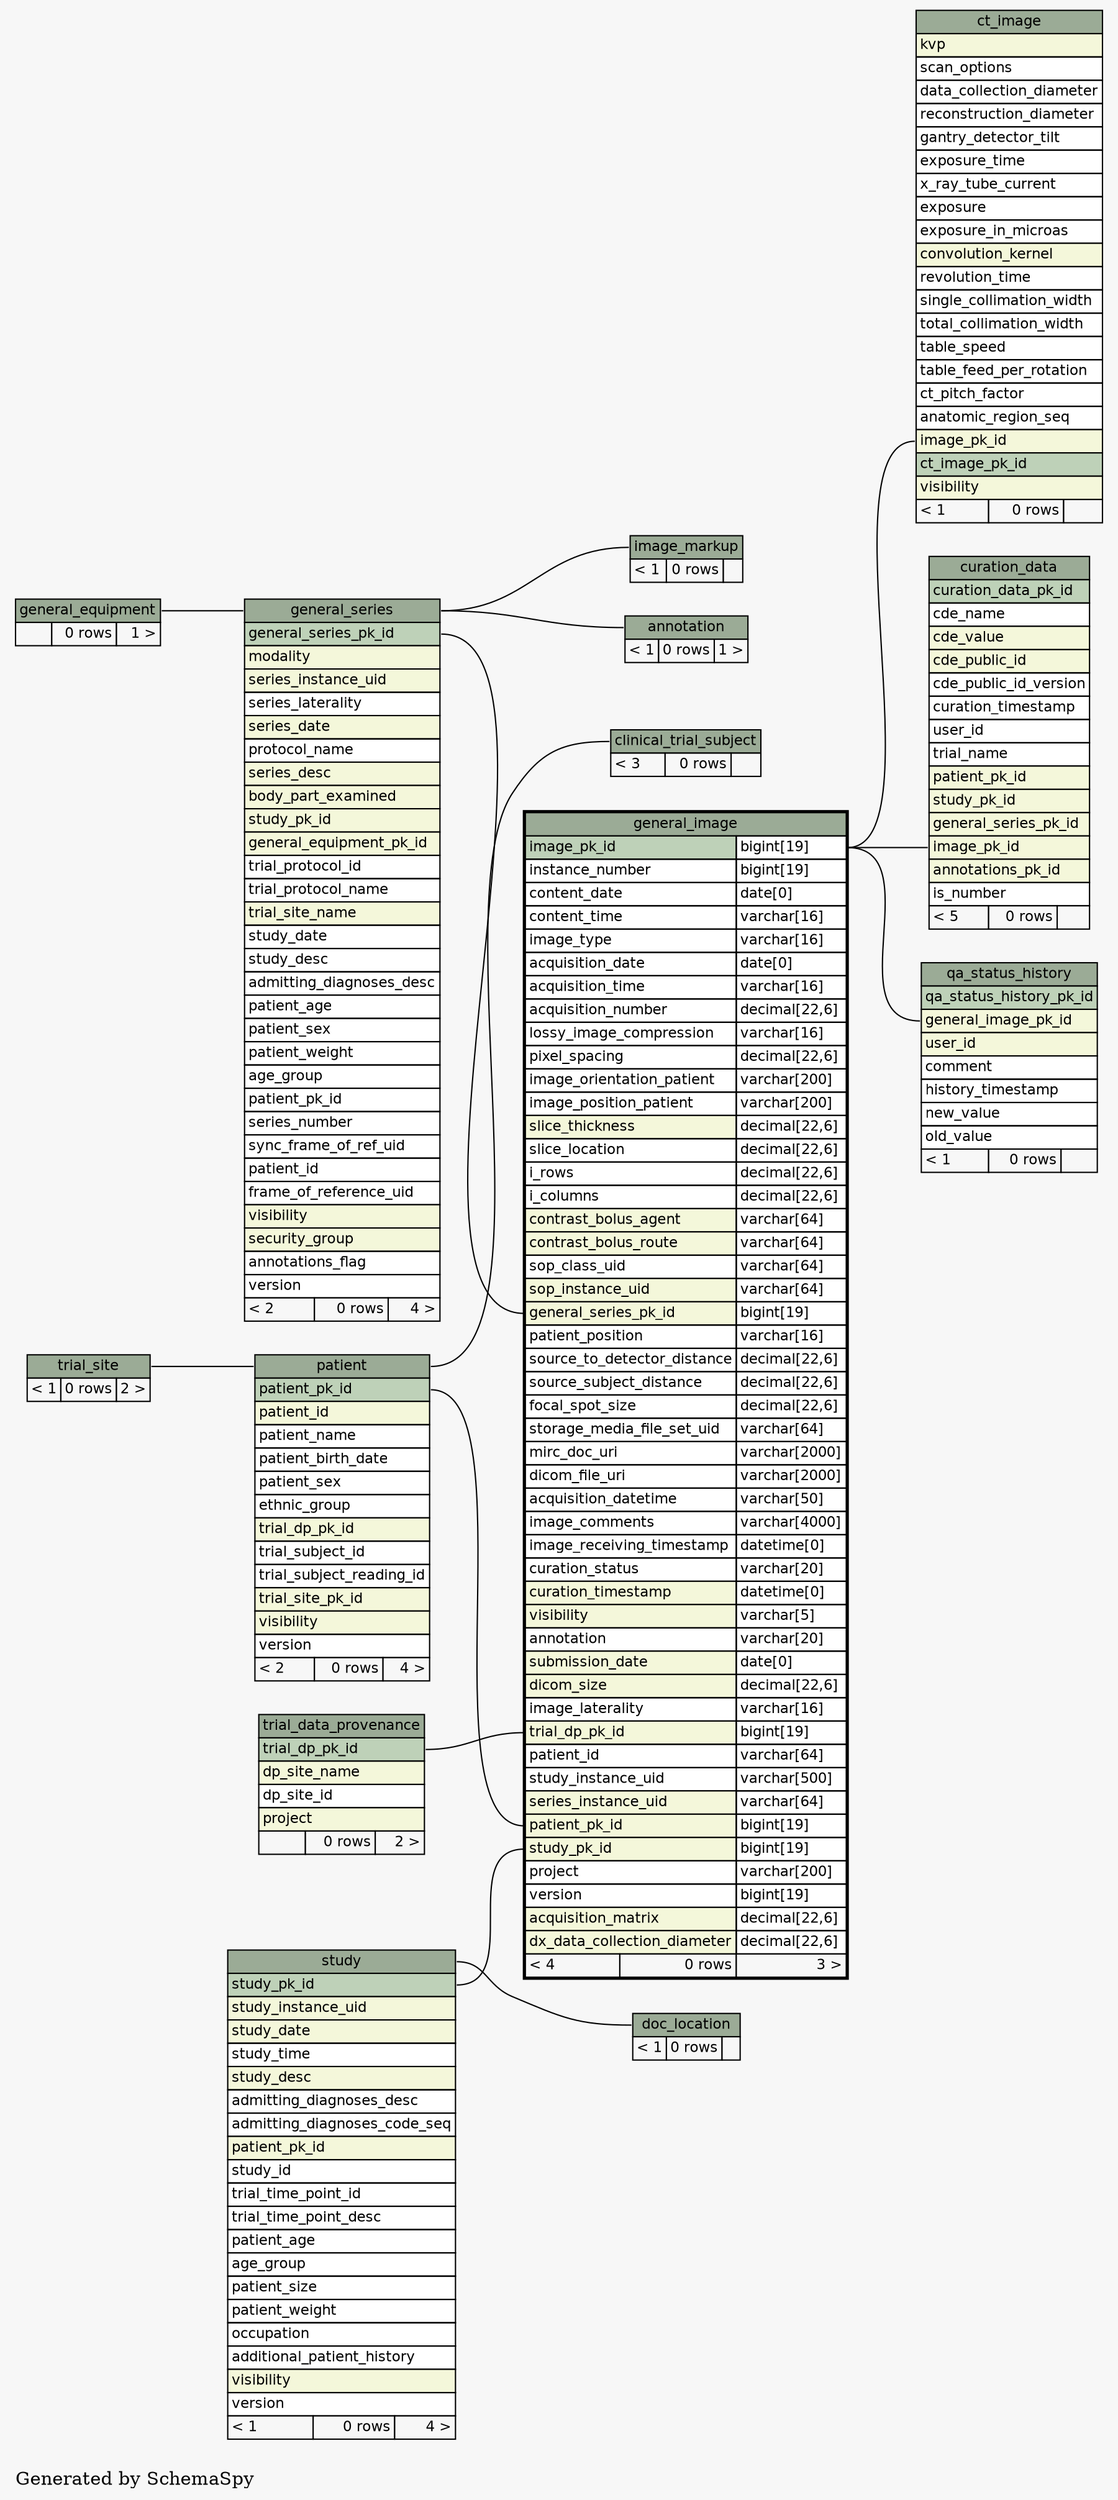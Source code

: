 // dot 2.16.1 on Linux 2.6.25.6-27.fc8
digraph "twoDegreesRelationshipsGraph" {
  graph [
    rankdir="RL"
    bgcolor="#f7f7f7"
    label="\nGenerated by SchemaSpy"
    labeljust="l"
  ];
  node [
    fontname="Helvetica"
    fontsize="11"
    shape="plaintext"
  ];
  edge [
    arrowsize="0.8"
  ];
  "annotation":"annotation.heading":w -> "general_series":"general_series.heading":e [arrowtail=crowodot arrowhead=none];
  "clinical_trial_subject":"clinical_trial_subject.heading":w -> "patient":"patient.heading":e [arrowtail=crowtee arrowhead=none];
  "ct_image":"image_pk_id":w -> "general_image":"image_pk_id.type":e [arrowtail=crowtee arrowhead=none];
  "curation_data":"image_pk_id":w -> "general_image":"image_pk_id.type":e [arrowtail=crowodot arrowhead=none];
  "doc_location":"doc_location.heading":w -> "study":"study.heading":e [arrowtail=crowodot arrowhead=none];
  "general_image":"general_series_pk_id":w -> "general_series":"general_series_pk_id":e [arrowtail=crowodot arrowhead=none];
  "general_image":"patient_pk_id":w -> "patient":"patient_pk_id":e [arrowtail=crowodot arrowhead=none];
  "general_image":"study_pk_id":w -> "study":"study_pk_id":e [arrowtail=crowodot arrowhead=none];
  "general_image":"trial_dp_pk_id":w -> "trial_data_provenance":"trial_dp_pk_id":e [arrowtail=crowodot arrowhead=none];
  "general_series":"general_series.heading":w -> "general_equipment":"general_equipment.heading":e [arrowtail=crowodot arrowhead=none];
  "image_markup":"image_markup.heading":w -> "general_series":"general_series.heading":e [arrowtail=crowodot arrowhead=none];
  "patient":"patient.heading":w -> "trial_site":"trial_site.heading":e [arrowtail=crowodot arrowhead=none];
  "qa_status_history":"general_image_pk_id":w -> "general_image":"image_pk_id.type":e [arrowtail=crowodot arrowhead=none];
  "annotation" [
    label=<
    <TABLE BORDER="0" CELLBORDER="1" CELLSPACING="0" BGCOLOR="#ffffff">
      <TR><TD PORT="annotation.heading" COLSPAN="3" BGCOLOR="#9bab96" ALIGN="CENTER">annotation</TD></TR>
      <TR><TD ALIGN="LEFT" BGCOLOR="#f7f7f7">&lt; 1</TD><TD ALIGN="RIGHT" BGCOLOR="#f7f7f7">0 rows</TD><TD ALIGN="RIGHT" BGCOLOR="#f7f7f7">1 &gt;</TD></TR>
    </TABLE>>
    URL="annotation.html#graph"
    tooltip="annotation"
  ];
  "clinical_trial_subject" [
    label=<
    <TABLE BORDER="0" CELLBORDER="1" CELLSPACING="0" BGCOLOR="#ffffff">
      <TR><TD PORT="clinical_trial_subject.heading" COLSPAN="3" BGCOLOR="#9bab96" ALIGN="CENTER">clinical_trial_subject</TD></TR>
      <TR><TD ALIGN="LEFT" BGCOLOR="#f7f7f7">&lt; 3</TD><TD ALIGN="RIGHT" BGCOLOR="#f7f7f7">0 rows</TD><TD ALIGN="RIGHT" BGCOLOR="#f7f7f7">  </TD></TR>
    </TABLE>>
    URL="clinical_trial_subject.html#graph"
    tooltip="clinical_trial_subject"
  ];
  "ct_image" [
    label=<
    <TABLE BORDER="0" CELLBORDER="1" CELLSPACING="0" BGCOLOR="#ffffff">
      <TR><TD PORT="ct_image.heading" COLSPAN="3" BGCOLOR="#9bab96" ALIGN="CENTER">ct_image</TD></TR>
      <TR><TD PORT="kvp" COLSPAN="3" BGCOLOR="#f4f7da" ALIGN="LEFT">kvp</TD></TR>
      <TR><TD PORT="scan_options" COLSPAN="3" ALIGN="LEFT">scan_options</TD></TR>
      <TR><TD PORT="data_collection_diameter" COLSPAN="3" ALIGN="LEFT">data_collection_diameter</TD></TR>
      <TR><TD PORT="reconstruction_diameter" COLSPAN="3" ALIGN="LEFT">reconstruction_diameter</TD></TR>
      <TR><TD PORT="gantry_detector_tilt" COLSPAN="3" ALIGN="LEFT">gantry_detector_tilt</TD></TR>
      <TR><TD PORT="exposure_time" COLSPAN="3" ALIGN="LEFT">exposure_time</TD></TR>
      <TR><TD PORT="x_ray_tube_current" COLSPAN="3" ALIGN="LEFT">x_ray_tube_current</TD></TR>
      <TR><TD PORT="exposure" COLSPAN="3" ALIGN="LEFT">exposure</TD></TR>
      <TR><TD PORT="exposure_in_microas" COLSPAN="3" ALIGN="LEFT">exposure_in_microas</TD></TR>
      <TR><TD PORT="convolution_kernel" COLSPAN="3" BGCOLOR="#f4f7da" ALIGN="LEFT">convolution_kernel</TD></TR>
      <TR><TD PORT="revolution_time" COLSPAN="3" ALIGN="LEFT">revolution_time</TD></TR>
      <TR><TD PORT="single_collimation_width" COLSPAN="3" ALIGN="LEFT">single_collimation_width</TD></TR>
      <TR><TD PORT="total_collimation_width" COLSPAN="3" ALIGN="LEFT">total_collimation_width</TD></TR>
      <TR><TD PORT="table_speed" COLSPAN="3" ALIGN="LEFT">table_speed</TD></TR>
      <TR><TD PORT="table_feed_per_rotation" COLSPAN="3" ALIGN="LEFT">table_feed_per_rotation</TD></TR>
      <TR><TD PORT="ct_pitch_factor" COLSPAN="3" ALIGN="LEFT">ct_pitch_factor</TD></TR>
      <TR><TD PORT="anatomic_region_seq" COLSPAN="3" ALIGN="LEFT">anatomic_region_seq</TD></TR>
      <TR><TD PORT="image_pk_id" COLSPAN="3" BGCOLOR="#f4f7da" ALIGN="LEFT">image_pk_id</TD></TR>
      <TR><TD PORT="ct_image_pk_id" COLSPAN="3" BGCOLOR="#bed1b8" ALIGN="LEFT">ct_image_pk_id</TD></TR>
      <TR><TD PORT="visibility" COLSPAN="3" BGCOLOR="#f4f7da" ALIGN="LEFT">visibility</TD></TR>
      <TR><TD ALIGN="LEFT" BGCOLOR="#f7f7f7">&lt; 1</TD><TD ALIGN="RIGHT" BGCOLOR="#f7f7f7">0 rows</TD><TD ALIGN="RIGHT" BGCOLOR="#f7f7f7">  </TD></TR>
    </TABLE>>
    URL="ct_image.html#graph"
    tooltip="ct_image"
  ];
  "curation_data" [
    label=<
    <TABLE BORDER="0" CELLBORDER="1" CELLSPACING="0" BGCOLOR="#ffffff">
      <TR><TD PORT="curation_data.heading" COLSPAN="3" BGCOLOR="#9bab96" ALIGN="CENTER">curation_data</TD></TR>
      <TR><TD PORT="curation_data_pk_id" COLSPAN="3" BGCOLOR="#bed1b8" ALIGN="LEFT">curation_data_pk_id</TD></TR>
      <TR><TD PORT="cde_name" COLSPAN="3" ALIGN="LEFT">cde_name</TD></TR>
      <TR><TD PORT="cde_value" COLSPAN="3" BGCOLOR="#f4f7da" ALIGN="LEFT">cde_value</TD></TR>
      <TR><TD PORT="cde_public_id" COLSPAN="3" BGCOLOR="#f4f7da" ALIGN="LEFT">cde_public_id</TD></TR>
      <TR><TD PORT="cde_public_id_version" COLSPAN="3" ALIGN="LEFT">cde_public_id_version</TD></TR>
      <TR><TD PORT="curation_timestamp" COLSPAN="3" ALIGN="LEFT">curation_timestamp</TD></TR>
      <TR><TD PORT="user_id" COLSPAN="3" ALIGN="LEFT">user_id</TD></TR>
      <TR><TD PORT="trial_name" COLSPAN="3" ALIGN="LEFT">trial_name</TD></TR>
      <TR><TD PORT="patient_pk_id" COLSPAN="3" BGCOLOR="#f4f7da" ALIGN="LEFT">patient_pk_id</TD></TR>
      <TR><TD PORT="study_pk_id" COLSPAN="3" BGCOLOR="#f4f7da" ALIGN="LEFT">study_pk_id</TD></TR>
      <TR><TD PORT="general_series_pk_id" COLSPAN="3" BGCOLOR="#f4f7da" ALIGN="LEFT">general_series_pk_id</TD></TR>
      <TR><TD PORT="image_pk_id" COLSPAN="3" BGCOLOR="#f4f7da" ALIGN="LEFT">image_pk_id</TD></TR>
      <TR><TD PORT="annotations_pk_id" COLSPAN="3" BGCOLOR="#f4f7da" ALIGN="LEFT">annotations_pk_id</TD></TR>
      <TR><TD PORT="is_number" COLSPAN="3" ALIGN="LEFT">is_number</TD></TR>
      <TR><TD ALIGN="LEFT" BGCOLOR="#f7f7f7">&lt; 5</TD><TD ALIGN="RIGHT" BGCOLOR="#f7f7f7">0 rows</TD><TD ALIGN="RIGHT" BGCOLOR="#f7f7f7">  </TD></TR>
    </TABLE>>
    URL="curation_data.html#graph"
    tooltip="curation_data"
  ];
  "doc_location" [
    label=<
    <TABLE BORDER="0" CELLBORDER="1" CELLSPACING="0" BGCOLOR="#ffffff">
      <TR><TD PORT="doc_location.heading" COLSPAN="3" BGCOLOR="#9bab96" ALIGN="CENTER">doc_location</TD></TR>
      <TR><TD ALIGN="LEFT" BGCOLOR="#f7f7f7">&lt; 1</TD><TD ALIGN="RIGHT" BGCOLOR="#f7f7f7">0 rows</TD><TD ALIGN="RIGHT" BGCOLOR="#f7f7f7">  </TD></TR>
    </TABLE>>
    URL="doc_location.html#graph"
    tooltip="doc_location"
  ];
  "general_equipment" [
    label=<
    <TABLE BORDER="0" CELLBORDER="1" CELLSPACING="0" BGCOLOR="#ffffff">
      <TR><TD PORT="general_equipment.heading" COLSPAN="3" BGCOLOR="#9bab96" ALIGN="CENTER">general_equipment</TD></TR>
      <TR><TD ALIGN="LEFT" BGCOLOR="#f7f7f7">  </TD><TD ALIGN="RIGHT" BGCOLOR="#f7f7f7">0 rows</TD><TD ALIGN="RIGHT" BGCOLOR="#f7f7f7">1 &gt;</TD></TR>
    </TABLE>>
    URL="general_equipment.html#graph"
    tooltip="general_equipment"
  ];
  "general_image" [
    label=<
    <TABLE BORDER="2" CELLBORDER="1" CELLSPACING="0" BGCOLOR="#ffffff">
      <TR><TD PORT="general_image.heading" COLSPAN="3" BGCOLOR="#9bab96" ALIGN="CENTER">general_image</TD></TR>
      <TR><TD PORT="image_pk_id" COLSPAN="2" BGCOLOR="#bed1b8" ALIGN="LEFT">image_pk_id</TD><TD PORT="image_pk_id.type" ALIGN="LEFT">bigint[19]</TD></TR>
      <TR><TD PORT="instance_number" COLSPAN="2" ALIGN="LEFT">instance_number</TD><TD PORT="instance_number.type" ALIGN="LEFT">bigint[19]</TD></TR>
      <TR><TD PORT="content_date" COLSPAN="2" ALIGN="LEFT">content_date</TD><TD PORT="content_date.type" ALIGN="LEFT">date[0]</TD></TR>
      <TR><TD PORT="content_time" COLSPAN="2" ALIGN="LEFT">content_time</TD><TD PORT="content_time.type" ALIGN="LEFT">varchar[16]</TD></TR>
      <TR><TD PORT="image_type" COLSPAN="2" ALIGN="LEFT">image_type</TD><TD PORT="image_type.type" ALIGN="LEFT">varchar[16]</TD></TR>
      <TR><TD PORT="acquisition_date" COLSPAN="2" ALIGN="LEFT">acquisition_date</TD><TD PORT="acquisition_date.type" ALIGN="LEFT">date[0]</TD></TR>
      <TR><TD PORT="acquisition_time" COLSPAN="2" ALIGN="LEFT">acquisition_time</TD><TD PORT="acquisition_time.type" ALIGN="LEFT">varchar[16]</TD></TR>
      <TR><TD PORT="acquisition_number" COLSPAN="2" ALIGN="LEFT">acquisition_number</TD><TD PORT="acquisition_number.type" ALIGN="LEFT">decimal[22,6]</TD></TR>
      <TR><TD PORT="lossy_image_compression" COLSPAN="2" ALIGN="LEFT">lossy_image_compression</TD><TD PORT="lossy_image_compression.type" ALIGN="LEFT">varchar[16]</TD></TR>
      <TR><TD PORT="pixel_spacing" COLSPAN="2" ALIGN="LEFT">pixel_spacing</TD><TD PORT="pixel_spacing.type" ALIGN="LEFT">decimal[22,6]</TD></TR>
      <TR><TD PORT="image_orientation_patient" COLSPAN="2" ALIGN="LEFT">image_orientation_patient</TD><TD PORT="image_orientation_patient.type" ALIGN="LEFT">varchar[200]</TD></TR>
      <TR><TD PORT="image_position_patient" COLSPAN="2" ALIGN="LEFT">image_position_patient</TD><TD PORT="image_position_patient.type" ALIGN="LEFT">varchar[200]</TD></TR>
      <TR><TD PORT="slice_thickness" COLSPAN="2" BGCOLOR="#f4f7da" ALIGN="LEFT">slice_thickness</TD><TD PORT="slice_thickness.type" ALIGN="LEFT">decimal[22,6]</TD></TR>
      <TR><TD PORT="slice_location" COLSPAN="2" ALIGN="LEFT">slice_location</TD><TD PORT="slice_location.type" ALIGN="LEFT">decimal[22,6]</TD></TR>
      <TR><TD PORT="i_rows" COLSPAN="2" ALIGN="LEFT">i_rows</TD><TD PORT="i_rows.type" ALIGN="LEFT">decimal[22,6]</TD></TR>
      <TR><TD PORT="i_columns" COLSPAN="2" ALIGN="LEFT">i_columns</TD><TD PORT="i_columns.type" ALIGN="LEFT">decimal[22,6]</TD></TR>
      <TR><TD PORT="contrast_bolus_agent" COLSPAN="2" BGCOLOR="#f4f7da" ALIGN="LEFT">contrast_bolus_agent</TD><TD PORT="contrast_bolus_agent.type" ALIGN="LEFT">varchar[64]</TD></TR>
      <TR><TD PORT="contrast_bolus_route" COLSPAN="2" BGCOLOR="#f4f7da" ALIGN="LEFT">contrast_bolus_route</TD><TD PORT="contrast_bolus_route.type" ALIGN="LEFT">varchar[64]</TD></TR>
      <TR><TD PORT="sop_class_uid" COLSPAN="2" ALIGN="LEFT">sop_class_uid</TD><TD PORT="sop_class_uid.type" ALIGN="LEFT">varchar[64]</TD></TR>
      <TR><TD PORT="sop_instance_uid" COLSPAN="2" BGCOLOR="#f4f7da" ALIGN="LEFT">sop_instance_uid</TD><TD PORT="sop_instance_uid.type" ALIGN="LEFT">varchar[64]</TD></TR>
      <TR><TD PORT="general_series_pk_id" COLSPAN="2" BGCOLOR="#f4f7da" ALIGN="LEFT">general_series_pk_id</TD><TD PORT="general_series_pk_id.type" ALIGN="LEFT">bigint[19]</TD></TR>
      <TR><TD PORT="patient_position" COLSPAN="2" ALIGN="LEFT">patient_position</TD><TD PORT="patient_position.type" ALIGN="LEFT">varchar[16]</TD></TR>
      <TR><TD PORT="source_to_detector_distance" COLSPAN="2" ALIGN="LEFT">source_to_detector_distance</TD><TD PORT="source_to_detector_distance.type" ALIGN="LEFT">decimal[22,6]</TD></TR>
      <TR><TD PORT="source_subject_distance" COLSPAN="2" ALIGN="LEFT">source_subject_distance</TD><TD PORT="source_subject_distance.type" ALIGN="LEFT">decimal[22,6]</TD></TR>
      <TR><TD PORT="focal_spot_size" COLSPAN="2" ALIGN="LEFT">focal_spot_size</TD><TD PORT="focal_spot_size.type" ALIGN="LEFT">decimal[22,6]</TD></TR>
      <TR><TD PORT="storage_media_file_set_uid" COLSPAN="2" ALIGN="LEFT">storage_media_file_set_uid</TD><TD PORT="storage_media_file_set_uid.type" ALIGN="LEFT">varchar[64]</TD></TR>
      <TR><TD PORT="mirc_doc_uri" COLSPAN="2" ALIGN="LEFT">mirc_doc_uri</TD><TD PORT="mirc_doc_uri.type" ALIGN="LEFT">varchar[2000]</TD></TR>
      <TR><TD PORT="dicom_file_uri" COLSPAN="2" ALIGN="LEFT">dicom_file_uri</TD><TD PORT="dicom_file_uri.type" ALIGN="LEFT">varchar[2000]</TD></TR>
      <TR><TD PORT="acquisition_datetime" COLSPAN="2" ALIGN="LEFT">acquisition_datetime</TD><TD PORT="acquisition_datetime.type" ALIGN="LEFT">varchar[50]</TD></TR>
      <TR><TD PORT="image_comments" COLSPAN="2" ALIGN="LEFT">image_comments</TD><TD PORT="image_comments.type" ALIGN="LEFT">varchar[4000]</TD></TR>
      <TR><TD PORT="image_receiving_timestamp" COLSPAN="2" ALIGN="LEFT">image_receiving_timestamp</TD><TD PORT="image_receiving_timestamp.type" ALIGN="LEFT">datetime[0]</TD></TR>
      <TR><TD PORT="curation_status" COLSPAN="2" ALIGN="LEFT">curation_status</TD><TD PORT="curation_status.type" ALIGN="LEFT">varchar[20]</TD></TR>
      <TR><TD PORT="curation_timestamp" COLSPAN="2" BGCOLOR="#f4f7da" ALIGN="LEFT">curation_timestamp</TD><TD PORT="curation_timestamp.type" ALIGN="LEFT">datetime[0]</TD></TR>
      <TR><TD PORT="visibility" COLSPAN="2" BGCOLOR="#f4f7da" ALIGN="LEFT">visibility</TD><TD PORT="visibility.type" ALIGN="LEFT">varchar[5]</TD></TR>
      <TR><TD PORT="annotation" COLSPAN="2" ALIGN="LEFT">annotation</TD><TD PORT="annotation.type" ALIGN="LEFT">varchar[20]</TD></TR>
      <TR><TD PORT="submission_date" COLSPAN="2" BGCOLOR="#f4f7da" ALIGN="LEFT">submission_date</TD><TD PORT="submission_date.type" ALIGN="LEFT">date[0]</TD></TR>
      <TR><TD PORT="dicom_size" COLSPAN="2" BGCOLOR="#f4f7da" ALIGN="LEFT">dicom_size</TD><TD PORT="dicom_size.type" ALIGN="LEFT">decimal[22,6]</TD></TR>
      <TR><TD PORT="image_laterality" COLSPAN="2" ALIGN="LEFT">image_laterality</TD><TD PORT="image_laterality.type" ALIGN="LEFT">varchar[16]</TD></TR>
      <TR><TD PORT="trial_dp_pk_id" COLSPAN="2" BGCOLOR="#f4f7da" ALIGN="LEFT">trial_dp_pk_id</TD><TD PORT="trial_dp_pk_id.type" ALIGN="LEFT">bigint[19]</TD></TR>
      <TR><TD PORT="patient_id" COLSPAN="2" ALIGN="LEFT">patient_id</TD><TD PORT="patient_id.type" ALIGN="LEFT">varchar[64]</TD></TR>
      <TR><TD PORT="study_instance_uid" COLSPAN="2" ALIGN="LEFT">study_instance_uid</TD><TD PORT="study_instance_uid.type" ALIGN="LEFT">varchar[500]</TD></TR>
      <TR><TD PORT="series_instance_uid" COLSPAN="2" BGCOLOR="#f4f7da" ALIGN="LEFT">series_instance_uid</TD><TD PORT="series_instance_uid.type" ALIGN="LEFT">varchar[64]</TD></TR>
      <TR><TD PORT="patient_pk_id" COLSPAN="2" BGCOLOR="#f4f7da" ALIGN="LEFT">patient_pk_id</TD><TD PORT="patient_pk_id.type" ALIGN="LEFT">bigint[19]</TD></TR>
      <TR><TD PORT="study_pk_id" COLSPAN="2" BGCOLOR="#f4f7da" ALIGN="LEFT">study_pk_id</TD><TD PORT="study_pk_id.type" ALIGN="LEFT">bigint[19]</TD></TR>
      <TR><TD PORT="project" COLSPAN="2" ALIGN="LEFT">project</TD><TD PORT="project.type" ALIGN="LEFT">varchar[200]</TD></TR>
      <TR><TD PORT="version" COLSPAN="2" ALIGN="LEFT">version</TD><TD PORT="version.type" ALIGN="LEFT">bigint[19]</TD></TR>
      <TR><TD PORT="acquisition_matrix" COLSPAN="2" BGCOLOR="#f4f7da" ALIGN="LEFT">acquisition_matrix</TD><TD PORT="acquisition_matrix.type" ALIGN="LEFT">decimal[22,6]</TD></TR>
      <TR><TD PORT="dx_data_collection_diameter" COLSPAN="2" BGCOLOR="#f4f7da" ALIGN="LEFT">dx_data_collection_diameter</TD><TD PORT="dx_data_collection_diameter.type" ALIGN="LEFT">decimal[22,6]</TD></TR>
      <TR><TD ALIGN="LEFT" BGCOLOR="#f7f7f7">&lt; 4</TD><TD ALIGN="RIGHT" BGCOLOR="#f7f7f7">0 rows</TD><TD ALIGN="RIGHT" BGCOLOR="#f7f7f7">3 &gt;</TD></TR>
    </TABLE>>
    URL="general_image.html#"
    tooltip="general_image"
  ];
  "general_series" [
    label=<
    <TABLE BORDER="0" CELLBORDER="1" CELLSPACING="0" BGCOLOR="#ffffff">
      <TR><TD PORT="general_series.heading" COLSPAN="3" BGCOLOR="#9bab96" ALIGN="CENTER">general_series</TD></TR>
      <TR><TD PORT="general_series_pk_id" COLSPAN="3" BGCOLOR="#bed1b8" ALIGN="LEFT">general_series_pk_id</TD></TR>
      <TR><TD PORT="modality" COLSPAN="3" BGCOLOR="#f4f7da" ALIGN="LEFT">modality</TD></TR>
      <TR><TD PORT="series_instance_uid" COLSPAN="3" BGCOLOR="#f4f7da" ALIGN="LEFT">series_instance_uid</TD></TR>
      <TR><TD PORT="series_laterality" COLSPAN="3" ALIGN="LEFT">series_laterality</TD></TR>
      <TR><TD PORT="series_date" COLSPAN="3" BGCOLOR="#f4f7da" ALIGN="LEFT">series_date</TD></TR>
      <TR><TD PORT="protocol_name" COLSPAN="3" ALIGN="LEFT">protocol_name</TD></TR>
      <TR><TD PORT="series_desc" COLSPAN="3" BGCOLOR="#f4f7da" ALIGN="LEFT">series_desc</TD></TR>
      <TR><TD PORT="body_part_examined" COLSPAN="3" BGCOLOR="#f4f7da" ALIGN="LEFT">body_part_examined</TD></TR>
      <TR><TD PORT="study_pk_id" COLSPAN="3" BGCOLOR="#f4f7da" ALIGN="LEFT">study_pk_id</TD></TR>
      <TR><TD PORT="general_equipment_pk_id" COLSPAN="3" BGCOLOR="#f4f7da" ALIGN="LEFT">general_equipment_pk_id</TD></TR>
      <TR><TD PORT="trial_protocol_id" COLSPAN="3" ALIGN="LEFT">trial_protocol_id</TD></TR>
      <TR><TD PORT="trial_protocol_name" COLSPAN="3" ALIGN="LEFT">trial_protocol_name</TD></TR>
      <TR><TD PORT="trial_site_name" COLSPAN="3" BGCOLOR="#f4f7da" ALIGN="LEFT">trial_site_name</TD></TR>
      <TR><TD PORT="study_date" COLSPAN="3" ALIGN="LEFT">study_date</TD></TR>
      <TR><TD PORT="study_desc" COLSPAN="3" ALIGN="LEFT">study_desc</TD></TR>
      <TR><TD PORT="admitting_diagnoses_desc" COLSPAN="3" ALIGN="LEFT">admitting_diagnoses_desc</TD></TR>
      <TR><TD PORT="patient_age" COLSPAN="3" ALIGN="LEFT">patient_age</TD></TR>
      <TR><TD PORT="patient_sex" COLSPAN="3" ALIGN="LEFT">patient_sex</TD></TR>
      <TR><TD PORT="patient_weight" COLSPAN="3" ALIGN="LEFT">patient_weight</TD></TR>
      <TR><TD PORT="age_group" COLSPAN="3" ALIGN="LEFT">age_group</TD></TR>
      <TR><TD PORT="patient_pk_id" COLSPAN="3" ALIGN="LEFT">patient_pk_id</TD></TR>
      <TR><TD PORT="series_number" COLSPAN="3" ALIGN="LEFT">series_number</TD></TR>
      <TR><TD PORT="sync_frame_of_ref_uid" COLSPAN="3" ALIGN="LEFT">sync_frame_of_ref_uid</TD></TR>
      <TR><TD PORT="patient_id" COLSPAN="3" ALIGN="LEFT">patient_id</TD></TR>
      <TR><TD PORT="frame_of_reference_uid" COLSPAN="3" ALIGN="LEFT">frame_of_reference_uid</TD></TR>
      <TR><TD PORT="visibility" COLSPAN="3" BGCOLOR="#f4f7da" ALIGN="LEFT">visibility</TD></TR>
      <TR><TD PORT="security_group" COLSPAN="3" BGCOLOR="#f4f7da" ALIGN="LEFT">security_group</TD></TR>
      <TR><TD PORT="annotations_flag" COLSPAN="3" ALIGN="LEFT">annotations_flag</TD></TR>
      <TR><TD PORT="version" COLSPAN="3" ALIGN="LEFT">version</TD></TR>
      <TR><TD ALIGN="LEFT" BGCOLOR="#f7f7f7">&lt; 2</TD><TD ALIGN="RIGHT" BGCOLOR="#f7f7f7">0 rows</TD><TD ALIGN="RIGHT" BGCOLOR="#f7f7f7">4 &gt;</TD></TR>
    </TABLE>>
    URL="general_series.html#graph"
    tooltip="general_series"
  ];
  "image_markup" [
    label=<
    <TABLE BORDER="0" CELLBORDER="1" CELLSPACING="0" BGCOLOR="#ffffff">
      <TR><TD PORT="image_markup.heading" COLSPAN="3" BGCOLOR="#9bab96" ALIGN="CENTER">image_markup</TD></TR>
      <TR><TD ALIGN="LEFT" BGCOLOR="#f7f7f7">&lt; 1</TD><TD ALIGN="RIGHT" BGCOLOR="#f7f7f7">0 rows</TD><TD ALIGN="RIGHT" BGCOLOR="#f7f7f7">  </TD></TR>
    </TABLE>>
    URL="image_markup.html#graph"
    tooltip="image_markup"
  ];
  "patient" [
    label=<
    <TABLE BORDER="0" CELLBORDER="1" CELLSPACING="0" BGCOLOR="#ffffff">
      <TR><TD PORT="patient.heading" COLSPAN="3" BGCOLOR="#9bab96" ALIGN="CENTER">patient</TD></TR>
      <TR><TD PORT="patient_pk_id" COLSPAN="3" BGCOLOR="#bed1b8" ALIGN="LEFT">patient_pk_id</TD></TR>
      <TR><TD PORT="patient_id" COLSPAN="3" BGCOLOR="#f4f7da" ALIGN="LEFT">patient_id</TD></TR>
      <TR><TD PORT="patient_name" COLSPAN="3" ALIGN="LEFT">patient_name</TD></TR>
      <TR><TD PORT="patient_birth_date" COLSPAN="3" ALIGN="LEFT">patient_birth_date</TD></TR>
      <TR><TD PORT="patient_sex" COLSPAN="3" ALIGN="LEFT">patient_sex</TD></TR>
      <TR><TD PORT="ethnic_group" COLSPAN="3" ALIGN="LEFT">ethnic_group</TD></TR>
      <TR><TD PORT="trial_dp_pk_id" COLSPAN="3" BGCOLOR="#f4f7da" ALIGN="LEFT">trial_dp_pk_id</TD></TR>
      <TR><TD PORT="trial_subject_id" COLSPAN="3" ALIGN="LEFT">trial_subject_id</TD></TR>
      <TR><TD PORT="trial_subject_reading_id" COLSPAN="3" ALIGN="LEFT">trial_subject_reading_id</TD></TR>
      <TR><TD PORT="trial_site_pk_id" COLSPAN="3" BGCOLOR="#f4f7da" ALIGN="LEFT">trial_site_pk_id</TD></TR>
      <TR><TD PORT="visibility" COLSPAN="3" BGCOLOR="#f4f7da" ALIGN="LEFT">visibility</TD></TR>
      <TR><TD PORT="version" COLSPAN="3" ALIGN="LEFT">version</TD></TR>
      <TR><TD ALIGN="LEFT" BGCOLOR="#f7f7f7">&lt; 2</TD><TD ALIGN="RIGHT" BGCOLOR="#f7f7f7">0 rows</TD><TD ALIGN="RIGHT" BGCOLOR="#f7f7f7">4 &gt;</TD></TR>
    </TABLE>>
    URL="patient.html#graph"
    tooltip="patient"
  ];
  "qa_status_history" [
    label=<
    <TABLE BORDER="0" CELLBORDER="1" CELLSPACING="0" BGCOLOR="#ffffff">
      <TR><TD PORT="qa_status_history.heading" COLSPAN="3" BGCOLOR="#9bab96" ALIGN="CENTER">qa_status_history</TD></TR>
      <TR><TD PORT="qa_status_history_pk_id" COLSPAN="3" BGCOLOR="#bed1b8" ALIGN="LEFT">qa_status_history_pk_id</TD></TR>
      <TR><TD PORT="general_image_pk_id" COLSPAN="3" BGCOLOR="#f4f7da" ALIGN="LEFT">general_image_pk_id</TD></TR>
      <TR><TD PORT="user_id" COLSPAN="3" BGCOLOR="#f4f7da" ALIGN="LEFT">user_id</TD></TR>
      <TR><TD PORT="comment" COLSPAN="3" ALIGN="LEFT">comment</TD></TR>
      <TR><TD PORT="history_timestamp" COLSPAN="3" ALIGN="LEFT">history_timestamp</TD></TR>
      <TR><TD PORT="new_value" COLSPAN="3" ALIGN="LEFT">new_value</TD></TR>
      <TR><TD PORT="old_value" COLSPAN="3" ALIGN="LEFT">old_value</TD></TR>
      <TR><TD ALIGN="LEFT" BGCOLOR="#f7f7f7">&lt; 1</TD><TD ALIGN="RIGHT" BGCOLOR="#f7f7f7">0 rows</TD><TD ALIGN="RIGHT" BGCOLOR="#f7f7f7">  </TD></TR>
    </TABLE>>
    URL="qa_status_history.html#graph"
    tooltip="qa_status_history"
  ];
  "study" [
    label=<
    <TABLE BORDER="0" CELLBORDER="1" CELLSPACING="0" BGCOLOR="#ffffff">
      <TR><TD PORT="study.heading" COLSPAN="3" BGCOLOR="#9bab96" ALIGN="CENTER">study</TD></TR>
      <TR><TD PORT="study_pk_id" COLSPAN="3" BGCOLOR="#bed1b8" ALIGN="LEFT">study_pk_id</TD></TR>
      <TR><TD PORT="study_instance_uid" COLSPAN="3" BGCOLOR="#f4f7da" ALIGN="LEFT">study_instance_uid</TD></TR>
      <TR><TD PORT="study_date" COLSPAN="3" BGCOLOR="#f4f7da" ALIGN="LEFT">study_date</TD></TR>
      <TR><TD PORT="study_time" COLSPAN="3" ALIGN="LEFT">study_time</TD></TR>
      <TR><TD PORT="study_desc" COLSPAN="3" BGCOLOR="#f4f7da" ALIGN="LEFT">study_desc</TD></TR>
      <TR><TD PORT="admitting_diagnoses_desc" COLSPAN="3" ALIGN="LEFT">admitting_diagnoses_desc</TD></TR>
      <TR><TD PORT="admitting_diagnoses_code_seq" COLSPAN="3" ALIGN="LEFT">admitting_diagnoses_code_seq</TD></TR>
      <TR><TD PORT="patient_pk_id" COLSPAN="3" BGCOLOR="#f4f7da" ALIGN="LEFT">patient_pk_id</TD></TR>
      <TR><TD PORT="study_id" COLSPAN="3" ALIGN="LEFT">study_id</TD></TR>
      <TR><TD PORT="trial_time_point_id" COLSPAN="3" ALIGN="LEFT">trial_time_point_id</TD></TR>
      <TR><TD PORT="trial_time_point_desc" COLSPAN="3" ALIGN="LEFT">trial_time_point_desc</TD></TR>
      <TR><TD PORT="patient_age" COLSPAN="3" ALIGN="LEFT">patient_age</TD></TR>
      <TR><TD PORT="age_group" COLSPAN="3" ALIGN="LEFT">age_group</TD></TR>
      <TR><TD PORT="patient_size" COLSPAN="3" ALIGN="LEFT">patient_size</TD></TR>
      <TR><TD PORT="patient_weight" COLSPAN="3" ALIGN="LEFT">patient_weight</TD></TR>
      <TR><TD PORT="occupation" COLSPAN="3" ALIGN="LEFT">occupation</TD></TR>
      <TR><TD PORT="additional_patient_history" COLSPAN="3" ALIGN="LEFT">additional_patient_history</TD></TR>
      <TR><TD PORT="visibility" COLSPAN="3" BGCOLOR="#f4f7da" ALIGN="LEFT">visibility</TD></TR>
      <TR><TD PORT="version" COLSPAN="3" ALIGN="LEFT">version</TD></TR>
      <TR><TD ALIGN="LEFT" BGCOLOR="#f7f7f7">&lt; 1</TD><TD ALIGN="RIGHT" BGCOLOR="#f7f7f7">0 rows</TD><TD ALIGN="RIGHT" BGCOLOR="#f7f7f7">4 &gt;</TD></TR>
    </TABLE>>
    URL="study.html#graph"
    tooltip="study"
  ];
  "trial_data_provenance" [
    label=<
    <TABLE BORDER="0" CELLBORDER="1" CELLSPACING="0" BGCOLOR="#ffffff">
      <TR><TD PORT="trial_data_provenance.heading" COLSPAN="3" BGCOLOR="#9bab96" ALIGN="CENTER">trial_data_provenance</TD></TR>
      <TR><TD PORT="trial_dp_pk_id" COLSPAN="3" BGCOLOR="#bed1b8" ALIGN="LEFT">trial_dp_pk_id</TD></TR>
      <TR><TD PORT="dp_site_name" COLSPAN="3" BGCOLOR="#f4f7da" ALIGN="LEFT">dp_site_name</TD></TR>
      <TR><TD PORT="dp_site_id" COLSPAN="3" ALIGN="LEFT">dp_site_id</TD></TR>
      <TR><TD PORT="project" COLSPAN="3" BGCOLOR="#f4f7da" ALIGN="LEFT">project</TD></TR>
      <TR><TD ALIGN="LEFT" BGCOLOR="#f7f7f7">  </TD><TD ALIGN="RIGHT" BGCOLOR="#f7f7f7">0 rows</TD><TD ALIGN="RIGHT" BGCOLOR="#f7f7f7">2 &gt;</TD></TR>
    </TABLE>>
    URL="trial_data_provenance.html#graph"
    tooltip="trial_data_provenance"
  ];
  "trial_site" [
    label=<
    <TABLE BORDER="0" CELLBORDER="1" CELLSPACING="0" BGCOLOR="#ffffff">
      <TR><TD PORT="trial_site.heading" COLSPAN="3" BGCOLOR="#9bab96" ALIGN="CENTER">trial_site</TD></TR>
      <TR><TD ALIGN="LEFT" BGCOLOR="#f7f7f7">&lt; 1</TD><TD ALIGN="RIGHT" BGCOLOR="#f7f7f7">0 rows</TD><TD ALIGN="RIGHT" BGCOLOR="#f7f7f7">2 &gt;</TD></TR>
    </TABLE>>
    URL="trial_site.html#graph"
    tooltip="trial_site"
  ];
}
